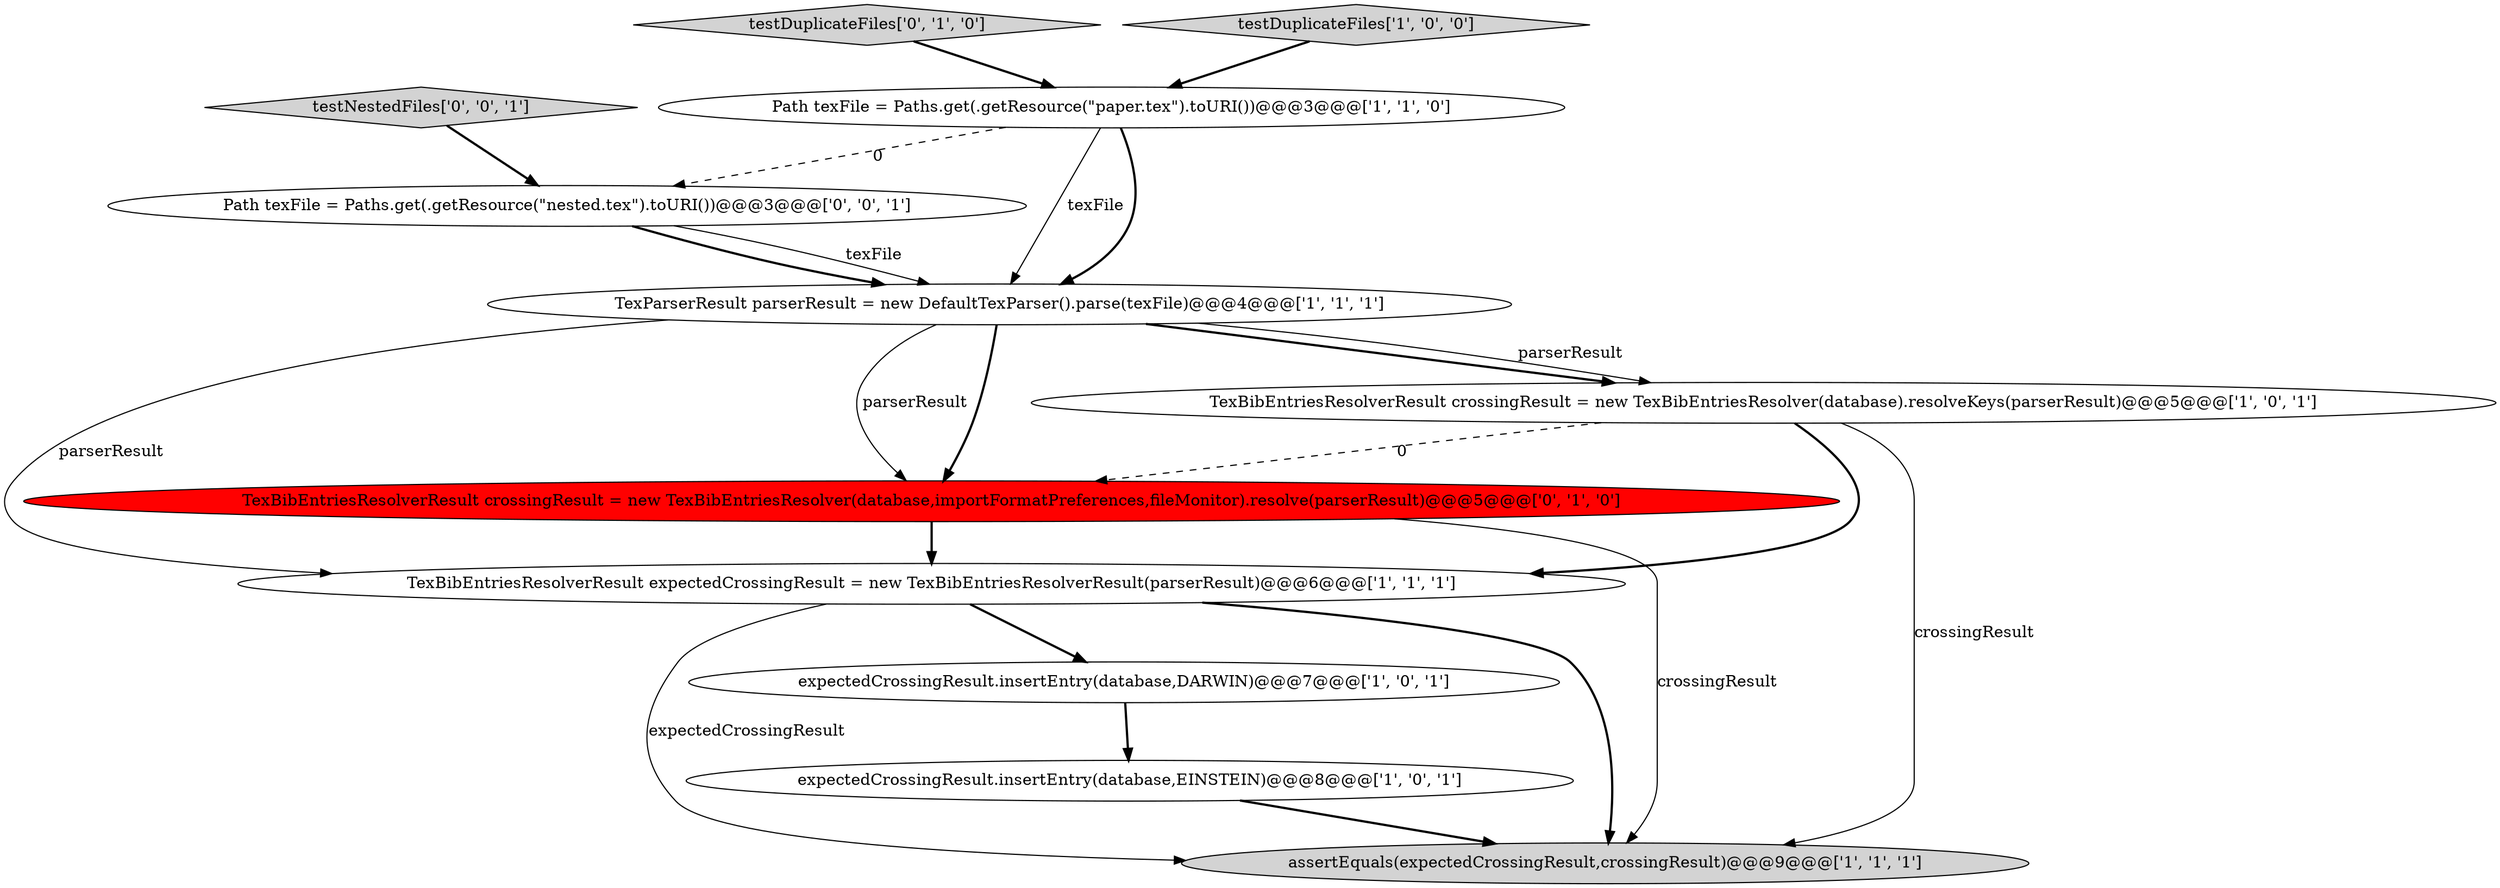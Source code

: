 digraph {
3 [style = filled, label = "Path texFile = Paths.get(.getResource(\"paper.tex\").toURI())@@@3@@@['1', '1', '0']", fillcolor = white, shape = ellipse image = "AAA0AAABBB1BBB"];
1 [style = filled, label = "TexBibEntriesResolverResult expectedCrossingResult = new TexBibEntriesResolverResult(parserResult)@@@6@@@['1', '1', '1']", fillcolor = white, shape = ellipse image = "AAA0AAABBB1BBB"];
7 [style = filled, label = "assertEquals(expectedCrossingResult,crossingResult)@@@9@@@['1', '1', '1']", fillcolor = lightgray, shape = ellipse image = "AAA0AAABBB1BBB"];
5 [style = filled, label = "expectedCrossingResult.insertEntry(database,EINSTEIN)@@@8@@@['1', '0', '1']", fillcolor = white, shape = ellipse image = "AAA0AAABBB1BBB"];
8 [style = filled, label = "testDuplicateFiles['0', '1', '0']", fillcolor = lightgray, shape = diamond image = "AAA0AAABBB2BBB"];
0 [style = filled, label = "TexBibEntriesResolverResult crossingResult = new TexBibEntriesResolver(database).resolveKeys(parserResult)@@@5@@@['1', '0', '1']", fillcolor = white, shape = ellipse image = "AAA0AAABBB1BBB"];
2 [style = filled, label = "expectedCrossingResult.insertEntry(database,DARWIN)@@@7@@@['1', '0', '1']", fillcolor = white, shape = ellipse image = "AAA0AAABBB1BBB"];
10 [style = filled, label = "Path texFile = Paths.get(.getResource(\"nested.tex\").toURI())@@@3@@@['0', '0', '1']", fillcolor = white, shape = ellipse image = "AAA0AAABBB3BBB"];
6 [style = filled, label = "testDuplicateFiles['1', '0', '0']", fillcolor = lightgray, shape = diamond image = "AAA0AAABBB1BBB"];
11 [style = filled, label = "testNestedFiles['0', '0', '1']", fillcolor = lightgray, shape = diamond image = "AAA0AAABBB3BBB"];
9 [style = filled, label = "TexBibEntriesResolverResult crossingResult = new TexBibEntriesResolver(database,importFormatPreferences,fileMonitor).resolve(parserResult)@@@5@@@['0', '1', '0']", fillcolor = red, shape = ellipse image = "AAA1AAABBB2BBB"];
4 [style = filled, label = "TexParserResult parserResult = new DefaultTexParser().parse(texFile)@@@4@@@['1', '1', '1']", fillcolor = white, shape = ellipse image = "AAA0AAABBB1BBB"];
0->7 [style = solid, label="crossingResult"];
4->1 [style = solid, label="parserResult"];
6->3 [style = bold, label=""];
4->9 [style = bold, label=""];
9->7 [style = solid, label="crossingResult"];
8->3 [style = bold, label=""];
3->4 [style = bold, label=""];
1->7 [style = bold, label=""];
4->0 [style = bold, label=""];
10->4 [style = solid, label="texFile"];
1->7 [style = solid, label="expectedCrossingResult"];
11->10 [style = bold, label=""];
0->1 [style = bold, label=""];
4->9 [style = solid, label="parserResult"];
3->4 [style = solid, label="texFile"];
10->4 [style = bold, label=""];
5->7 [style = bold, label=""];
1->2 [style = bold, label=""];
4->0 [style = solid, label="parserResult"];
3->10 [style = dashed, label="0"];
0->9 [style = dashed, label="0"];
9->1 [style = bold, label=""];
2->5 [style = bold, label=""];
}
